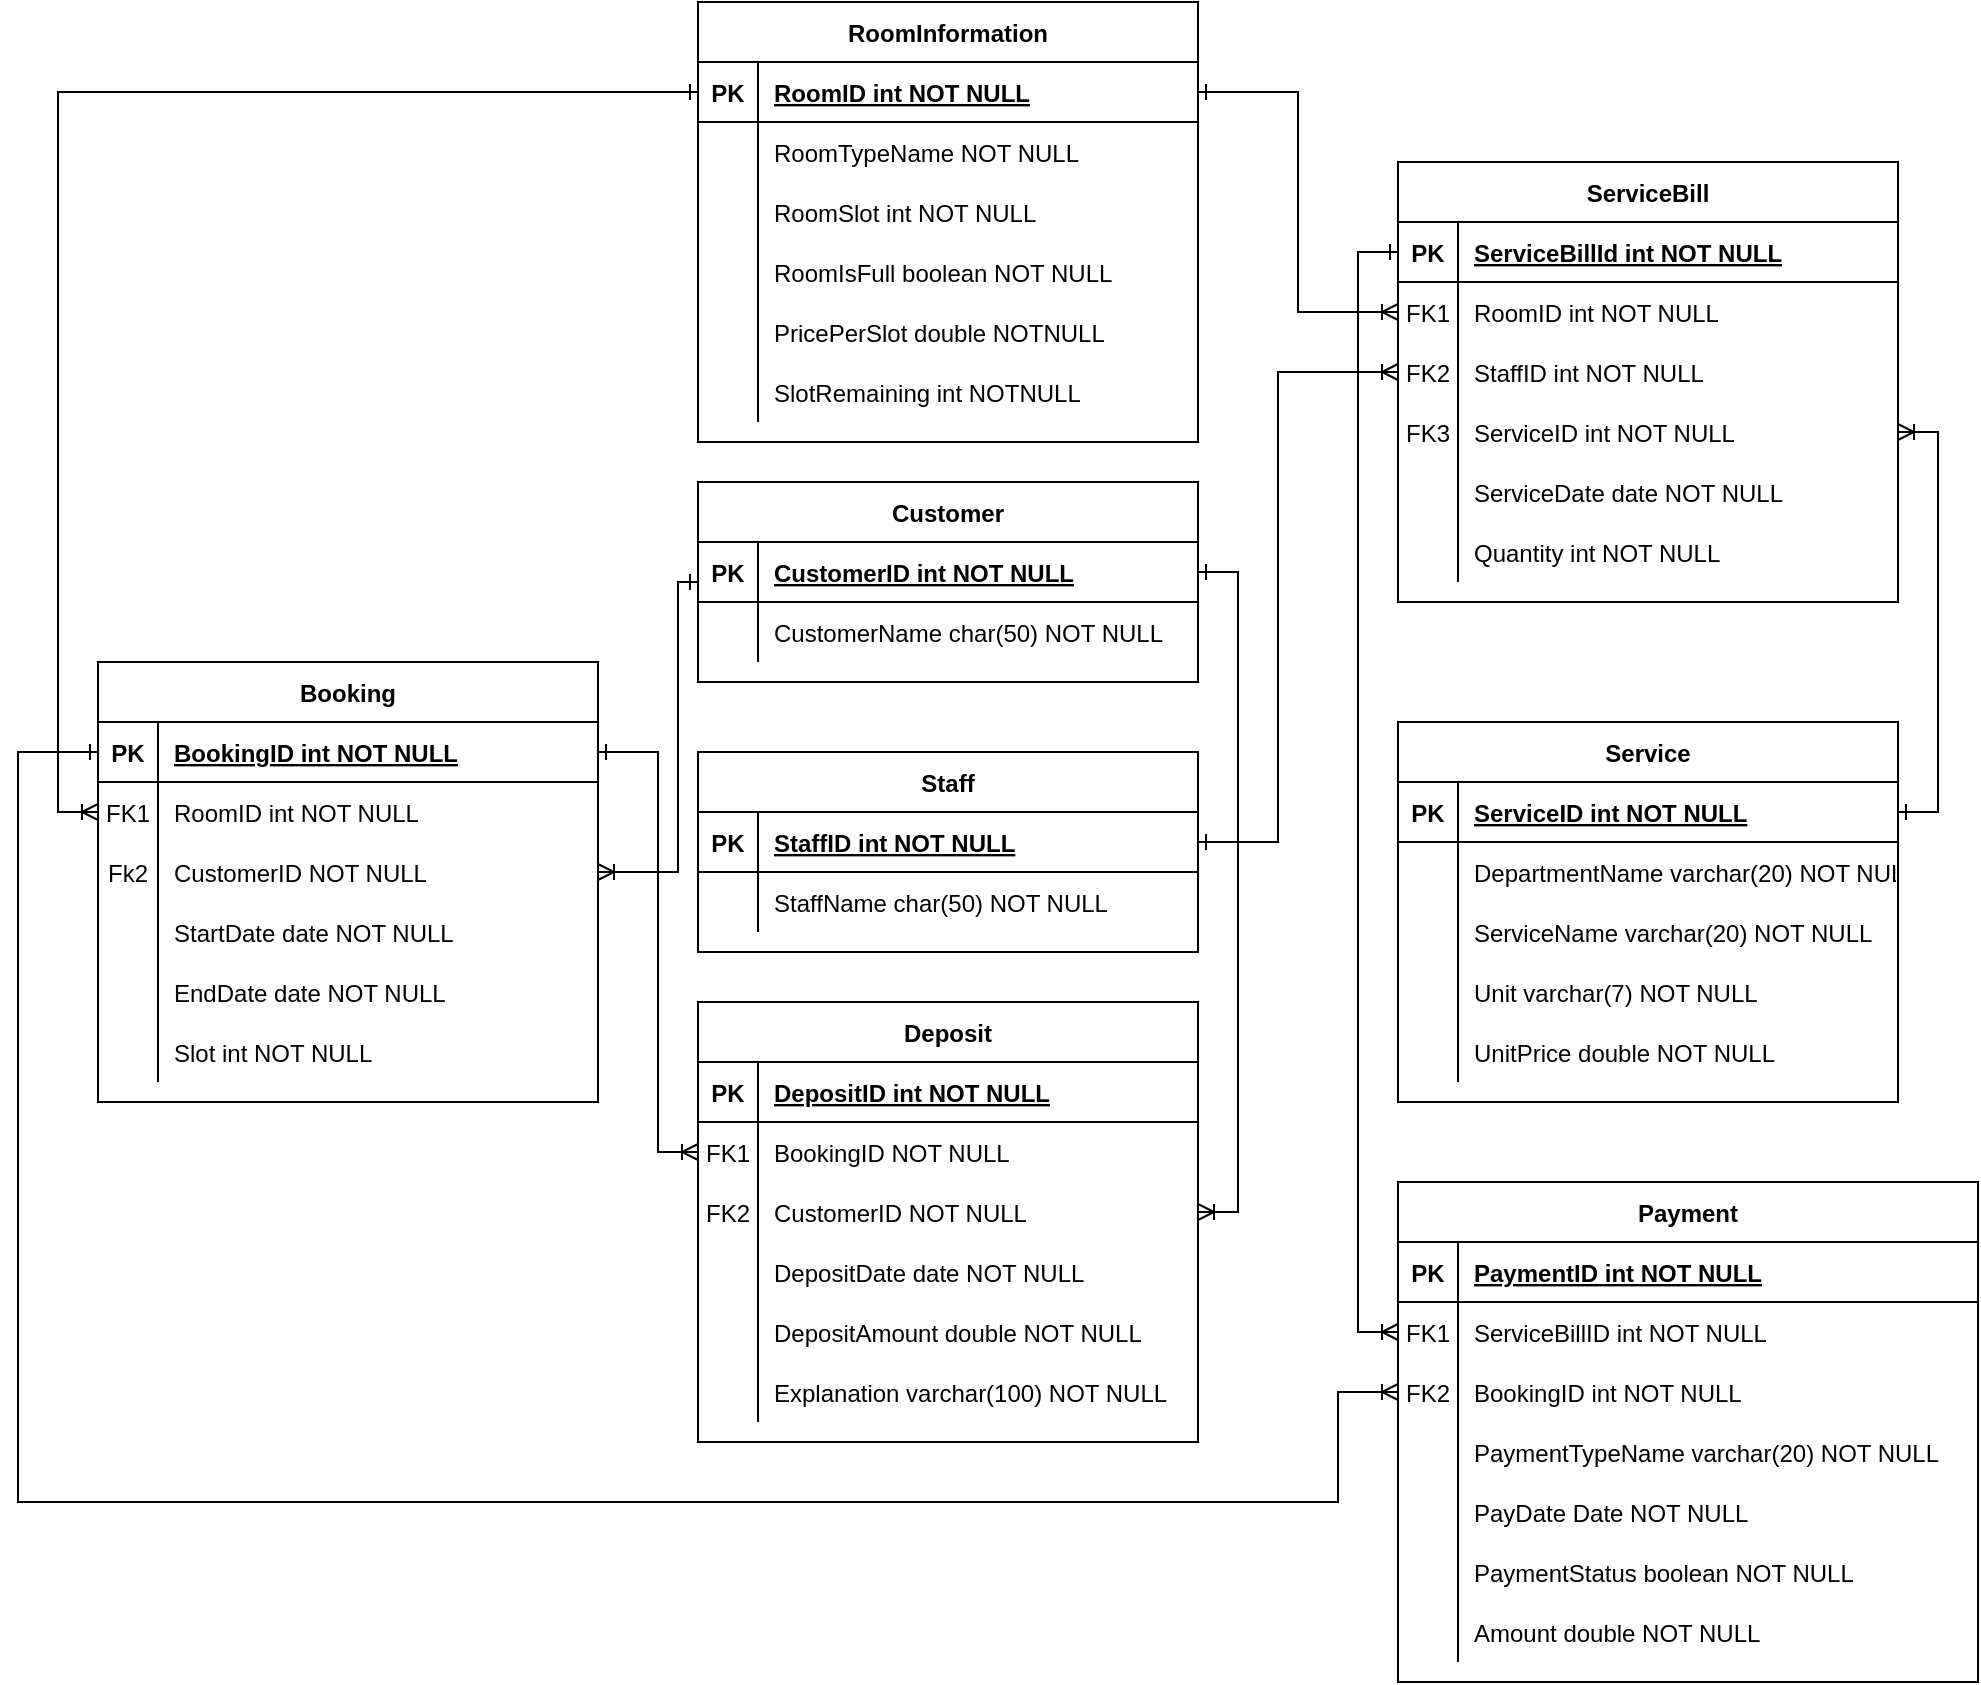 <mxfile version="14.8.1" type="github">
  <diagram id="R2lEEEUBdFMjLlhIrx00" name="Page-1">
    <mxGraphModel dx="1888" dy="547" grid="1" gridSize="10" guides="1" tooltips="1" connect="1" arrows="1" fold="1" page="1" pageScale="1" pageWidth="850" pageHeight="1100" math="0" shadow="0" extFonts="Permanent Marker^https://fonts.googleapis.com/css?family=Permanent+Marker">
      <root>
        <mxCell id="0" />
        <mxCell id="1" parent="0" />
        <mxCell id="C-vyLk0tnHw3VtMMgP7b-1" value="" style="endArrow=ERoneToMany;startArrow=ERone;endFill=0;startFill=0;edgeStyle=orthogonalEdgeStyle;rounded=0;exitX=1;exitY=0.5;exitDx=0;exitDy=0;" parent="1" source="fxvT222xAMGo9lwEEvbv-8" target="C-vyLk0tnHw3VtMMgP7b-6" edge="1">
          <mxGeometry width="100" height="100" relative="1" as="geometry">
            <mxPoint x="320" y="940" as="sourcePoint" />
            <mxPoint x="420" y="840" as="targetPoint" />
            <Array as="points">
              <mxPoint x="400" y="145" />
              <mxPoint x="400" y="255" />
            </Array>
          </mxGeometry>
        </mxCell>
        <mxCell id="C-vyLk0tnHw3VtMMgP7b-2" value="ServiceBill" style="shape=table;startSize=30;container=1;collapsible=1;childLayout=tableLayout;fixedRows=1;rowLines=0;fontStyle=1;align=center;resizeLast=1;" parent="1" vertex="1">
          <mxGeometry x="450" y="180" width="250" height="220" as="geometry" />
        </mxCell>
        <mxCell id="C-vyLk0tnHw3VtMMgP7b-3" value="" style="shape=partialRectangle;collapsible=0;dropTarget=0;pointerEvents=0;fillColor=none;points=[[0,0.5],[1,0.5]];portConstraint=eastwest;top=0;left=0;right=0;bottom=1;" parent="C-vyLk0tnHw3VtMMgP7b-2" vertex="1">
          <mxGeometry y="30" width="250" height="30" as="geometry" />
        </mxCell>
        <mxCell id="C-vyLk0tnHw3VtMMgP7b-4" value="PK" style="shape=partialRectangle;overflow=hidden;connectable=0;fillColor=none;top=0;left=0;bottom=0;right=0;fontStyle=1;" parent="C-vyLk0tnHw3VtMMgP7b-3" vertex="1">
          <mxGeometry width="30" height="30" as="geometry" />
        </mxCell>
        <mxCell id="C-vyLk0tnHw3VtMMgP7b-5" value="ServiceBillId int NOT NULL " style="shape=partialRectangle;overflow=hidden;connectable=0;fillColor=none;top=0;left=0;bottom=0;right=0;align=left;spacingLeft=6;fontStyle=5;" parent="C-vyLk0tnHw3VtMMgP7b-3" vertex="1">
          <mxGeometry x="30" width="220" height="30" as="geometry" />
        </mxCell>
        <mxCell id="C-vyLk0tnHw3VtMMgP7b-6" value="" style="shape=partialRectangle;collapsible=0;dropTarget=0;pointerEvents=0;fillColor=none;points=[[0,0.5],[1,0.5]];portConstraint=eastwest;top=0;left=0;right=0;bottom=0;" parent="C-vyLk0tnHw3VtMMgP7b-2" vertex="1">
          <mxGeometry y="60" width="250" height="30" as="geometry" />
        </mxCell>
        <mxCell id="C-vyLk0tnHw3VtMMgP7b-7" value="FK1" style="shape=partialRectangle;overflow=hidden;connectable=0;fillColor=none;top=0;left=0;bottom=0;right=0;" parent="C-vyLk0tnHw3VtMMgP7b-6" vertex="1">
          <mxGeometry width="30" height="30" as="geometry" />
        </mxCell>
        <mxCell id="C-vyLk0tnHw3VtMMgP7b-8" value="RoomID int NOT NULL" style="shape=partialRectangle;overflow=hidden;connectable=0;fillColor=none;top=0;left=0;bottom=0;right=0;align=left;spacingLeft=6;" parent="C-vyLk0tnHw3VtMMgP7b-6" vertex="1">
          <mxGeometry x="30" width="220" height="30" as="geometry" />
        </mxCell>
        <mxCell id="3VsKUPw2C42cCpVu3yYq-6" value="" style="shape=partialRectangle;collapsible=0;dropTarget=0;pointerEvents=0;fillColor=none;points=[[0,0.5],[1,0.5]];portConstraint=eastwest;top=0;left=0;right=0;bottom=0;" parent="C-vyLk0tnHw3VtMMgP7b-2" vertex="1">
          <mxGeometry y="90" width="250" height="30" as="geometry" />
        </mxCell>
        <mxCell id="3VsKUPw2C42cCpVu3yYq-7" value="FK2" style="shape=partialRectangle;overflow=hidden;connectable=0;fillColor=none;top=0;left=0;bottom=0;right=0;" parent="3VsKUPw2C42cCpVu3yYq-6" vertex="1">
          <mxGeometry width="30" height="30" as="geometry" />
        </mxCell>
        <mxCell id="3VsKUPw2C42cCpVu3yYq-8" value="StaffID int NOT NULL" style="shape=partialRectangle;overflow=hidden;connectable=0;fillColor=none;top=0;left=0;bottom=0;right=0;align=left;spacingLeft=6;" parent="3VsKUPw2C42cCpVu3yYq-6" vertex="1">
          <mxGeometry x="30" width="220" height="30" as="geometry" />
        </mxCell>
        <mxCell id="3VsKUPw2C42cCpVu3yYq-26" value="" style="shape=partialRectangle;collapsible=0;dropTarget=0;pointerEvents=0;fillColor=none;points=[[0,0.5],[1,0.5]];portConstraint=eastwest;top=0;left=0;right=0;bottom=0;" parent="C-vyLk0tnHw3VtMMgP7b-2" vertex="1">
          <mxGeometry y="120" width="250" height="30" as="geometry" />
        </mxCell>
        <mxCell id="3VsKUPw2C42cCpVu3yYq-27" value="FK3" style="shape=partialRectangle;overflow=hidden;connectable=0;fillColor=none;top=0;left=0;bottom=0;right=0;" parent="3VsKUPw2C42cCpVu3yYq-26" vertex="1">
          <mxGeometry width="30" height="30" as="geometry" />
        </mxCell>
        <mxCell id="3VsKUPw2C42cCpVu3yYq-28" value="ServiceID int NOT NULL" style="shape=partialRectangle;overflow=hidden;connectable=0;fillColor=none;top=0;left=0;bottom=0;right=0;align=left;spacingLeft=6;" parent="3VsKUPw2C42cCpVu3yYq-26" vertex="1">
          <mxGeometry x="30" width="220" height="30" as="geometry" />
        </mxCell>
        <mxCell id="C-vyLk0tnHw3VtMMgP7b-9" value="" style="shape=partialRectangle;collapsible=0;dropTarget=0;pointerEvents=0;fillColor=none;points=[[0,0.5],[1,0.5]];portConstraint=eastwest;top=0;left=0;right=0;bottom=0;" parent="C-vyLk0tnHw3VtMMgP7b-2" vertex="1">
          <mxGeometry y="150" width="250" height="30" as="geometry" />
        </mxCell>
        <mxCell id="C-vyLk0tnHw3VtMMgP7b-10" value="" style="shape=partialRectangle;overflow=hidden;connectable=0;fillColor=none;top=0;left=0;bottom=0;right=0;" parent="C-vyLk0tnHw3VtMMgP7b-9" vertex="1">
          <mxGeometry width="30" height="30" as="geometry" />
        </mxCell>
        <mxCell id="C-vyLk0tnHw3VtMMgP7b-11" value="ServiceDate date NOT NULL" style="shape=partialRectangle;overflow=hidden;connectable=0;fillColor=none;top=0;left=0;bottom=0;right=0;align=left;spacingLeft=6;" parent="C-vyLk0tnHw3VtMMgP7b-9" vertex="1">
          <mxGeometry x="30" width="220" height="30" as="geometry" />
        </mxCell>
        <mxCell id="fxvT222xAMGo9lwEEvbv-1" value="" style="shape=partialRectangle;collapsible=0;dropTarget=0;pointerEvents=0;fillColor=none;points=[[0,0.5],[1,0.5]];portConstraint=eastwest;top=0;left=0;right=0;bottom=0;" parent="C-vyLk0tnHw3VtMMgP7b-2" vertex="1">
          <mxGeometry y="180" width="250" height="30" as="geometry" />
        </mxCell>
        <mxCell id="fxvT222xAMGo9lwEEvbv-2" value="" style="shape=partialRectangle;overflow=hidden;connectable=0;fillColor=none;top=0;left=0;bottom=0;right=0;" parent="fxvT222xAMGo9lwEEvbv-1" vertex="1">
          <mxGeometry width="30" height="30" as="geometry" />
        </mxCell>
        <mxCell id="fxvT222xAMGo9lwEEvbv-3" value="Quantity int NOT NULL" style="shape=partialRectangle;overflow=hidden;connectable=0;fillColor=none;top=0;left=0;bottom=0;right=0;align=left;spacingLeft=6;" parent="fxvT222xAMGo9lwEEvbv-1" vertex="1">
          <mxGeometry x="30" width="220" height="30" as="geometry" />
        </mxCell>
        <mxCell id="C-vyLk0tnHw3VtMMgP7b-13" value="Service" style="shape=table;startSize=30;container=1;collapsible=1;childLayout=tableLayout;fixedRows=1;rowLines=0;fontStyle=1;align=center;resizeLast=1;" parent="1" vertex="1">
          <mxGeometry x="450" y="460" width="250" height="190" as="geometry" />
        </mxCell>
        <mxCell id="C-vyLk0tnHw3VtMMgP7b-14" value="" style="shape=partialRectangle;collapsible=0;dropTarget=0;pointerEvents=0;fillColor=none;points=[[0,0.5],[1,0.5]];portConstraint=eastwest;top=0;left=0;right=0;bottom=1;" parent="C-vyLk0tnHw3VtMMgP7b-13" vertex="1">
          <mxGeometry y="30" width="250" height="30" as="geometry" />
        </mxCell>
        <mxCell id="C-vyLk0tnHw3VtMMgP7b-15" value="PK" style="shape=partialRectangle;overflow=hidden;connectable=0;fillColor=none;top=0;left=0;bottom=0;right=0;fontStyle=1;" parent="C-vyLk0tnHw3VtMMgP7b-14" vertex="1">
          <mxGeometry width="30" height="30" as="geometry" />
        </mxCell>
        <mxCell id="C-vyLk0tnHw3VtMMgP7b-16" value="ServiceID int NOT NULL " style="shape=partialRectangle;overflow=hidden;connectable=0;fillColor=none;top=0;left=0;bottom=0;right=0;align=left;spacingLeft=6;fontStyle=5;" parent="C-vyLk0tnHw3VtMMgP7b-14" vertex="1">
          <mxGeometry x="30" width="220" height="30" as="geometry" />
        </mxCell>
        <mxCell id="3VsKUPw2C42cCpVu3yYq-75" value="" style="shape=partialRectangle;collapsible=0;dropTarget=0;pointerEvents=0;fillColor=none;points=[[0,0.5],[1,0.5]];portConstraint=eastwest;top=0;left=0;right=0;bottom=0;" parent="C-vyLk0tnHw3VtMMgP7b-13" vertex="1">
          <mxGeometry y="60" width="250" height="30" as="geometry" />
        </mxCell>
        <mxCell id="3VsKUPw2C42cCpVu3yYq-76" value="" style="shape=partialRectangle;overflow=hidden;connectable=0;fillColor=none;top=0;left=0;bottom=0;right=0;" parent="3VsKUPw2C42cCpVu3yYq-75" vertex="1">
          <mxGeometry width="30" height="30" as="geometry" />
        </mxCell>
        <mxCell id="3VsKUPw2C42cCpVu3yYq-77" value="DepartmentName varchar(20) NOT NULL" style="shape=partialRectangle;overflow=hidden;connectable=0;fillColor=none;top=0;left=0;bottom=0;right=0;align=left;spacingLeft=6;" parent="3VsKUPw2C42cCpVu3yYq-75" vertex="1">
          <mxGeometry x="30" width="220" height="30" as="geometry" />
        </mxCell>
        <mxCell id="pdozgxHdHOySigWVWjLX-59" value="" style="shape=partialRectangle;collapsible=0;dropTarget=0;pointerEvents=0;fillColor=none;points=[[0,0.5],[1,0.5]];portConstraint=eastwest;top=0;left=0;right=0;bottom=0;" parent="C-vyLk0tnHw3VtMMgP7b-13" vertex="1">
          <mxGeometry y="90" width="250" height="30" as="geometry" />
        </mxCell>
        <mxCell id="pdozgxHdHOySigWVWjLX-60" value="" style="shape=partialRectangle;overflow=hidden;connectable=0;fillColor=none;top=0;left=0;bottom=0;right=0;" parent="pdozgxHdHOySigWVWjLX-59" vertex="1">
          <mxGeometry width="30" height="30" as="geometry" />
        </mxCell>
        <mxCell id="pdozgxHdHOySigWVWjLX-61" value="ServiceName varchar(20) NOT NULL" style="shape=partialRectangle;overflow=hidden;connectable=0;fillColor=none;top=0;left=0;bottom=0;right=0;align=left;spacingLeft=6;" parent="pdozgxHdHOySigWVWjLX-59" vertex="1">
          <mxGeometry x="30" width="220" height="30" as="geometry" />
        </mxCell>
        <mxCell id="3VsKUPw2C42cCpVu3yYq-29" value="" style="shape=partialRectangle;collapsible=0;dropTarget=0;pointerEvents=0;fillColor=none;points=[[0,0.5],[1,0.5]];portConstraint=eastwest;top=0;left=0;right=0;bottom=0;" parent="C-vyLk0tnHw3VtMMgP7b-13" vertex="1">
          <mxGeometry y="120" width="250" height="30" as="geometry" />
        </mxCell>
        <mxCell id="3VsKUPw2C42cCpVu3yYq-30" value="" style="shape=partialRectangle;overflow=hidden;connectable=0;fillColor=none;top=0;left=0;bottom=0;right=0;" parent="3VsKUPw2C42cCpVu3yYq-29" vertex="1">
          <mxGeometry width="30" height="30" as="geometry" />
        </mxCell>
        <mxCell id="3VsKUPw2C42cCpVu3yYq-31" value="Unit varchar(7) NOT NULL" style="shape=partialRectangle;overflow=hidden;connectable=0;fillColor=none;top=0;left=0;bottom=0;right=0;align=left;spacingLeft=6;" parent="3VsKUPw2C42cCpVu3yYq-29" vertex="1">
          <mxGeometry x="30" width="220" height="30" as="geometry" />
        </mxCell>
        <mxCell id="3VsKUPw2C42cCpVu3yYq-32" value="" style="shape=partialRectangle;collapsible=0;dropTarget=0;pointerEvents=0;fillColor=none;points=[[0,0.5],[1,0.5]];portConstraint=eastwest;top=0;left=0;right=0;bottom=0;" parent="C-vyLk0tnHw3VtMMgP7b-13" vertex="1">
          <mxGeometry y="150" width="250" height="30" as="geometry" />
        </mxCell>
        <mxCell id="3VsKUPw2C42cCpVu3yYq-33" value="" style="shape=partialRectangle;overflow=hidden;connectable=0;fillColor=none;top=0;left=0;bottom=0;right=0;" parent="3VsKUPw2C42cCpVu3yYq-32" vertex="1">
          <mxGeometry width="30" height="30" as="geometry" />
        </mxCell>
        <mxCell id="3VsKUPw2C42cCpVu3yYq-34" value="UnitPrice double NOT NULL" style="shape=partialRectangle;overflow=hidden;connectable=0;fillColor=none;top=0;left=0;bottom=0;right=0;align=left;spacingLeft=6;" parent="3VsKUPw2C42cCpVu3yYq-32" vertex="1">
          <mxGeometry x="30" width="220" height="30" as="geometry" />
        </mxCell>
        <mxCell id="C-vyLk0tnHw3VtMMgP7b-23" value="Customer" style="shape=table;startSize=30;container=1;collapsible=1;childLayout=tableLayout;fixedRows=1;rowLines=0;fontStyle=1;align=center;resizeLast=1;" parent="1" vertex="1">
          <mxGeometry x="100" y="340" width="250" height="100" as="geometry" />
        </mxCell>
        <mxCell id="C-vyLk0tnHw3VtMMgP7b-24" value="" style="shape=partialRectangle;collapsible=0;dropTarget=0;pointerEvents=0;fillColor=none;points=[[0,0.5],[1,0.5]];portConstraint=eastwest;top=0;left=0;right=0;bottom=1;" parent="C-vyLk0tnHw3VtMMgP7b-23" vertex="1">
          <mxGeometry y="30" width="250" height="30" as="geometry" />
        </mxCell>
        <mxCell id="C-vyLk0tnHw3VtMMgP7b-25" value="PK" style="shape=partialRectangle;overflow=hidden;connectable=0;fillColor=none;top=0;left=0;bottom=0;right=0;fontStyle=1;" parent="C-vyLk0tnHw3VtMMgP7b-24" vertex="1">
          <mxGeometry width="30" height="30" as="geometry" />
        </mxCell>
        <mxCell id="C-vyLk0tnHw3VtMMgP7b-26" value="CustomerID int NOT NULL " style="shape=partialRectangle;overflow=hidden;connectable=0;fillColor=none;top=0;left=0;bottom=0;right=0;align=left;spacingLeft=6;fontStyle=5;" parent="C-vyLk0tnHw3VtMMgP7b-24" vertex="1">
          <mxGeometry x="30" width="220" height="30" as="geometry" />
        </mxCell>
        <mxCell id="C-vyLk0tnHw3VtMMgP7b-27" value="" style="shape=partialRectangle;collapsible=0;dropTarget=0;pointerEvents=0;fillColor=none;points=[[0,0.5],[1,0.5]];portConstraint=eastwest;top=0;left=0;right=0;bottom=0;" parent="C-vyLk0tnHw3VtMMgP7b-23" vertex="1">
          <mxGeometry y="60" width="250" height="30" as="geometry" />
        </mxCell>
        <mxCell id="C-vyLk0tnHw3VtMMgP7b-28" value="" style="shape=partialRectangle;overflow=hidden;connectable=0;fillColor=none;top=0;left=0;bottom=0;right=0;" parent="C-vyLk0tnHw3VtMMgP7b-27" vertex="1">
          <mxGeometry width="30" height="30" as="geometry" />
        </mxCell>
        <mxCell id="C-vyLk0tnHw3VtMMgP7b-29" value="CustomerName char(50) NOT NULL" style="shape=partialRectangle;overflow=hidden;connectable=0;fillColor=none;top=0;left=0;bottom=0;right=0;align=left;spacingLeft=6;" parent="C-vyLk0tnHw3VtMMgP7b-27" vertex="1">
          <mxGeometry x="30" width="220" height="30" as="geometry" />
        </mxCell>
        <mxCell id="3VsKUPw2C42cCpVu3yYq-9" value="Staff" style="shape=table;startSize=30;container=1;collapsible=1;childLayout=tableLayout;fixedRows=1;rowLines=0;fontStyle=1;align=center;resizeLast=1;" parent="1" vertex="1">
          <mxGeometry x="100" y="475" width="250" height="100" as="geometry" />
        </mxCell>
        <mxCell id="3VsKUPw2C42cCpVu3yYq-10" value="" style="shape=partialRectangle;collapsible=0;dropTarget=0;pointerEvents=0;fillColor=none;points=[[0,0.5],[1,0.5]];portConstraint=eastwest;top=0;left=0;right=0;bottom=1;" parent="3VsKUPw2C42cCpVu3yYq-9" vertex="1">
          <mxGeometry y="30" width="250" height="30" as="geometry" />
        </mxCell>
        <mxCell id="3VsKUPw2C42cCpVu3yYq-11" value="PK" style="shape=partialRectangle;overflow=hidden;connectable=0;fillColor=none;top=0;left=0;bottom=0;right=0;fontStyle=1;" parent="3VsKUPw2C42cCpVu3yYq-10" vertex="1">
          <mxGeometry width="30" height="30" as="geometry" />
        </mxCell>
        <mxCell id="3VsKUPw2C42cCpVu3yYq-12" value="StaffID int NOT NULL " style="shape=partialRectangle;overflow=hidden;connectable=0;fillColor=none;top=0;left=0;bottom=0;right=0;align=left;spacingLeft=6;fontStyle=5;" parent="3VsKUPw2C42cCpVu3yYq-10" vertex="1">
          <mxGeometry x="30" width="220" height="30" as="geometry" />
        </mxCell>
        <mxCell id="3VsKUPw2C42cCpVu3yYq-13" value="" style="shape=partialRectangle;collapsible=0;dropTarget=0;pointerEvents=0;fillColor=none;points=[[0,0.5],[1,0.5]];portConstraint=eastwest;top=0;left=0;right=0;bottom=0;" parent="3VsKUPw2C42cCpVu3yYq-9" vertex="1">
          <mxGeometry y="60" width="250" height="30" as="geometry" />
        </mxCell>
        <mxCell id="3VsKUPw2C42cCpVu3yYq-14" value="" style="shape=partialRectangle;overflow=hidden;connectable=0;fillColor=none;top=0;left=0;bottom=0;right=0;" parent="3VsKUPw2C42cCpVu3yYq-13" vertex="1">
          <mxGeometry width="30" height="30" as="geometry" />
        </mxCell>
        <mxCell id="3VsKUPw2C42cCpVu3yYq-15" value="StaffName char(50) NOT NULL" style="shape=partialRectangle;overflow=hidden;connectable=0;fillColor=none;top=0;left=0;bottom=0;right=0;align=left;spacingLeft=6;" parent="3VsKUPw2C42cCpVu3yYq-13" vertex="1">
          <mxGeometry x="30" width="220" height="30" as="geometry" />
        </mxCell>
        <mxCell id="3VsKUPw2C42cCpVu3yYq-38" value="Deposit" style="shape=table;startSize=30;container=1;collapsible=1;childLayout=tableLayout;fixedRows=1;rowLines=0;fontStyle=1;align=center;resizeLast=1;" parent="1" vertex="1">
          <mxGeometry x="100" y="600" width="250" height="220" as="geometry" />
        </mxCell>
        <mxCell id="3VsKUPw2C42cCpVu3yYq-39" value="" style="shape=partialRectangle;collapsible=0;dropTarget=0;pointerEvents=0;fillColor=none;points=[[0,0.5],[1,0.5]];portConstraint=eastwest;top=0;left=0;right=0;bottom=1;" parent="3VsKUPw2C42cCpVu3yYq-38" vertex="1">
          <mxGeometry y="30" width="250" height="30" as="geometry" />
        </mxCell>
        <mxCell id="3VsKUPw2C42cCpVu3yYq-40" value="PK" style="shape=partialRectangle;overflow=hidden;connectable=0;fillColor=none;top=0;left=0;bottom=0;right=0;fontStyle=1;" parent="3VsKUPw2C42cCpVu3yYq-39" vertex="1">
          <mxGeometry width="30" height="30" as="geometry" />
        </mxCell>
        <mxCell id="3VsKUPw2C42cCpVu3yYq-41" value="DepositID int NOT NULL " style="shape=partialRectangle;overflow=hidden;connectable=0;fillColor=none;top=0;left=0;bottom=0;right=0;align=left;spacingLeft=6;fontStyle=5;" parent="3VsKUPw2C42cCpVu3yYq-39" vertex="1">
          <mxGeometry x="30" width="220" height="30" as="geometry" />
        </mxCell>
        <mxCell id="3VsKUPw2C42cCpVu3yYq-48" value="" style="shape=partialRectangle;collapsible=0;dropTarget=0;pointerEvents=0;fillColor=none;points=[[0,0.5],[1,0.5]];portConstraint=eastwest;top=0;left=0;right=0;bottom=0;" parent="3VsKUPw2C42cCpVu3yYq-38" vertex="1">
          <mxGeometry y="60" width="250" height="30" as="geometry" />
        </mxCell>
        <mxCell id="3VsKUPw2C42cCpVu3yYq-49" value="FK1" style="shape=partialRectangle;overflow=hidden;connectable=0;fillColor=none;top=0;left=0;bottom=0;right=0;" parent="3VsKUPw2C42cCpVu3yYq-48" vertex="1">
          <mxGeometry width="30" height="30" as="geometry" />
        </mxCell>
        <mxCell id="3VsKUPw2C42cCpVu3yYq-50" value="BookingID NOT NULL" style="shape=partialRectangle;overflow=hidden;connectable=0;fillColor=none;top=0;left=0;bottom=0;right=0;align=left;spacingLeft=6;" parent="3VsKUPw2C42cCpVu3yYq-48" vertex="1">
          <mxGeometry x="30" width="220" height="30" as="geometry" />
        </mxCell>
        <mxCell id="02pUx_h28aILRqXFC5u3-17" value="" style="shape=partialRectangle;collapsible=0;dropTarget=0;pointerEvents=0;fillColor=none;points=[[0,0.5],[1,0.5]];portConstraint=eastwest;top=0;left=0;right=0;bottom=0;" parent="3VsKUPw2C42cCpVu3yYq-38" vertex="1">
          <mxGeometry y="90" width="250" height="30" as="geometry" />
        </mxCell>
        <mxCell id="02pUx_h28aILRqXFC5u3-18" value="FK2" style="shape=partialRectangle;overflow=hidden;connectable=0;fillColor=none;top=0;left=0;bottom=0;right=0;" parent="02pUx_h28aILRqXFC5u3-17" vertex="1">
          <mxGeometry width="30" height="30" as="geometry" />
        </mxCell>
        <mxCell id="02pUx_h28aILRqXFC5u3-19" value="CustomerID NOT NULL" style="shape=partialRectangle;overflow=hidden;connectable=0;fillColor=none;top=0;left=0;bottom=0;right=0;align=left;spacingLeft=6;" parent="02pUx_h28aILRqXFC5u3-17" vertex="1">
          <mxGeometry x="30" width="220" height="30" as="geometry" />
        </mxCell>
        <mxCell id="3VsKUPw2C42cCpVu3yYq-42" value="" style="shape=partialRectangle;collapsible=0;dropTarget=0;pointerEvents=0;fillColor=none;points=[[0,0.5],[1,0.5]];portConstraint=eastwest;top=0;left=0;right=0;bottom=0;" parent="3VsKUPw2C42cCpVu3yYq-38" vertex="1">
          <mxGeometry y="120" width="250" height="30" as="geometry" />
        </mxCell>
        <mxCell id="3VsKUPw2C42cCpVu3yYq-43" value="" style="shape=partialRectangle;overflow=hidden;connectable=0;fillColor=none;top=0;left=0;bottom=0;right=0;" parent="3VsKUPw2C42cCpVu3yYq-42" vertex="1">
          <mxGeometry width="30" height="30" as="geometry" />
        </mxCell>
        <mxCell id="3VsKUPw2C42cCpVu3yYq-44" value="DepositDate date NOT NULL" style="shape=partialRectangle;overflow=hidden;connectable=0;fillColor=none;top=0;left=0;bottom=0;right=0;align=left;spacingLeft=6;" parent="3VsKUPw2C42cCpVu3yYq-42" vertex="1">
          <mxGeometry x="30" width="220" height="30" as="geometry" />
        </mxCell>
        <mxCell id="3VsKUPw2C42cCpVu3yYq-45" value="" style="shape=partialRectangle;collapsible=0;dropTarget=0;pointerEvents=0;fillColor=none;points=[[0,0.5],[1,0.5]];portConstraint=eastwest;top=0;left=0;right=0;bottom=0;" parent="3VsKUPw2C42cCpVu3yYq-38" vertex="1">
          <mxGeometry y="150" width="250" height="30" as="geometry" />
        </mxCell>
        <mxCell id="3VsKUPw2C42cCpVu3yYq-46" value="" style="shape=partialRectangle;overflow=hidden;connectable=0;fillColor=none;top=0;left=0;bottom=0;right=0;" parent="3VsKUPw2C42cCpVu3yYq-45" vertex="1">
          <mxGeometry width="30" height="30" as="geometry" />
        </mxCell>
        <mxCell id="3VsKUPw2C42cCpVu3yYq-47" value="DepositAmount double NOT NULL" style="shape=partialRectangle;overflow=hidden;connectable=0;fillColor=none;top=0;left=0;bottom=0;right=0;align=left;spacingLeft=6;" parent="3VsKUPw2C42cCpVu3yYq-45" vertex="1">
          <mxGeometry x="30" width="220" height="30" as="geometry" />
        </mxCell>
        <mxCell id="3VsKUPw2C42cCpVu3yYq-54" value="" style="shape=partialRectangle;collapsible=0;dropTarget=0;pointerEvents=0;fillColor=none;points=[[0,0.5],[1,0.5]];portConstraint=eastwest;top=0;left=0;right=0;bottom=0;" parent="3VsKUPw2C42cCpVu3yYq-38" vertex="1">
          <mxGeometry y="180" width="250" height="30" as="geometry" />
        </mxCell>
        <mxCell id="3VsKUPw2C42cCpVu3yYq-55" value="" style="shape=partialRectangle;overflow=hidden;connectable=0;fillColor=none;top=0;left=0;bottom=0;right=0;" parent="3VsKUPw2C42cCpVu3yYq-54" vertex="1">
          <mxGeometry width="30" height="30" as="geometry" />
        </mxCell>
        <mxCell id="3VsKUPw2C42cCpVu3yYq-56" value="Explanation varchar(100) NOT NULL" style="shape=partialRectangle;overflow=hidden;connectable=0;fillColor=none;top=0;left=0;bottom=0;right=0;align=left;spacingLeft=6;" parent="3VsKUPw2C42cCpVu3yYq-54" vertex="1">
          <mxGeometry x="30" width="220" height="30" as="geometry" />
        </mxCell>
        <mxCell id="3VsKUPw2C42cCpVu3yYq-78" style="edgeStyle=orthogonalEdgeStyle;rounded=0;orthogonalLoop=1;jettySize=auto;html=1;startArrow=ERoneToMany;startFill=0;endArrow=ERone;endFill=0;exitX=1;exitY=0.5;exitDx=0;exitDy=0;" parent="1" source="3VsKUPw2C42cCpVu3yYq-26" target="C-vyLk0tnHw3VtMMgP7b-14" edge="1">
          <mxGeometry relative="1" as="geometry">
            <Array as="points">
              <mxPoint x="720" y="315" />
              <mxPoint x="720" y="505" />
            </Array>
          </mxGeometry>
        </mxCell>
        <mxCell id="fxvT222xAMGo9lwEEvbv-7" value="RoomInformation" style="shape=table;startSize=30;container=1;collapsible=1;childLayout=tableLayout;fixedRows=1;rowLines=0;fontStyle=1;align=center;resizeLast=1;" parent="1" vertex="1">
          <mxGeometry x="100" y="100" width="250" height="220" as="geometry" />
        </mxCell>
        <mxCell id="fxvT222xAMGo9lwEEvbv-8" value="" style="shape=partialRectangle;collapsible=0;dropTarget=0;pointerEvents=0;fillColor=none;points=[[0,0.5],[1,0.5]];portConstraint=eastwest;top=0;left=0;right=0;bottom=1;" parent="fxvT222xAMGo9lwEEvbv-7" vertex="1">
          <mxGeometry y="30" width="250" height="30" as="geometry" />
        </mxCell>
        <mxCell id="fxvT222xAMGo9lwEEvbv-9" value="PK" style="shape=partialRectangle;overflow=hidden;connectable=0;fillColor=none;top=0;left=0;bottom=0;right=0;fontStyle=1;" parent="fxvT222xAMGo9lwEEvbv-8" vertex="1">
          <mxGeometry width="30" height="30" as="geometry" />
        </mxCell>
        <mxCell id="fxvT222xAMGo9lwEEvbv-10" value="RoomID int NOT NULL " style="shape=partialRectangle;overflow=hidden;connectable=0;fillColor=none;top=0;left=0;bottom=0;right=0;align=left;spacingLeft=6;fontStyle=5;" parent="fxvT222xAMGo9lwEEvbv-8" vertex="1">
          <mxGeometry x="30" width="220" height="30" as="geometry" />
        </mxCell>
        <mxCell id="fxvT222xAMGo9lwEEvbv-14" value="" style="shape=partialRectangle;collapsible=0;dropTarget=0;pointerEvents=0;fillColor=none;points=[[0,0.5],[1,0.5]];portConstraint=eastwest;top=0;left=0;right=0;bottom=0;" parent="fxvT222xAMGo9lwEEvbv-7" vertex="1">
          <mxGeometry y="60" width="250" height="30" as="geometry" />
        </mxCell>
        <mxCell id="fxvT222xAMGo9lwEEvbv-15" value="" style="shape=partialRectangle;overflow=hidden;connectable=0;fillColor=none;top=0;left=0;bottom=0;right=0;" parent="fxvT222xAMGo9lwEEvbv-14" vertex="1">
          <mxGeometry width="30" height="30" as="geometry" />
        </mxCell>
        <mxCell id="fxvT222xAMGo9lwEEvbv-16" value="RoomTypeName NOT NULL" style="shape=partialRectangle;overflow=hidden;connectable=0;fillColor=none;top=0;left=0;bottom=0;right=0;align=left;spacingLeft=6;" parent="fxvT222xAMGo9lwEEvbv-14" vertex="1">
          <mxGeometry x="30" width="220" height="30" as="geometry" />
        </mxCell>
        <mxCell id="fxvT222xAMGo9lwEEvbv-11" value="" style="shape=partialRectangle;collapsible=0;dropTarget=0;pointerEvents=0;fillColor=none;points=[[0,0.5],[1,0.5]];portConstraint=eastwest;top=0;left=0;right=0;bottom=0;" parent="fxvT222xAMGo9lwEEvbv-7" vertex="1">
          <mxGeometry y="90" width="250" height="30" as="geometry" />
        </mxCell>
        <mxCell id="fxvT222xAMGo9lwEEvbv-12" value="" style="shape=partialRectangle;overflow=hidden;connectable=0;fillColor=none;top=0;left=0;bottom=0;right=0;" parent="fxvT222xAMGo9lwEEvbv-11" vertex="1">
          <mxGeometry width="30" height="30" as="geometry" />
        </mxCell>
        <mxCell id="fxvT222xAMGo9lwEEvbv-13" value="RoomSlot int NOT NULL" style="shape=partialRectangle;overflow=hidden;connectable=0;fillColor=none;top=0;left=0;bottom=0;right=0;align=left;spacingLeft=6;" parent="fxvT222xAMGo9lwEEvbv-11" vertex="1">
          <mxGeometry x="30" width="220" height="30" as="geometry" />
        </mxCell>
        <mxCell id="pdozgxHdHOySigWVWjLX-66" value="" style="shape=partialRectangle;collapsible=0;dropTarget=0;pointerEvents=0;fillColor=none;points=[[0,0.5],[1,0.5]];portConstraint=eastwest;top=0;left=0;right=0;bottom=0;" parent="fxvT222xAMGo9lwEEvbv-7" vertex="1">
          <mxGeometry y="120" width="250" height="30" as="geometry" />
        </mxCell>
        <mxCell id="pdozgxHdHOySigWVWjLX-67" value="" style="shape=partialRectangle;overflow=hidden;connectable=0;fillColor=none;top=0;left=0;bottom=0;right=0;" parent="pdozgxHdHOySigWVWjLX-66" vertex="1">
          <mxGeometry width="30" height="30" as="geometry" />
        </mxCell>
        <mxCell id="pdozgxHdHOySigWVWjLX-68" value="RoomIsFull boolean NOT NULL" style="shape=partialRectangle;overflow=hidden;connectable=0;fillColor=none;top=0;left=0;bottom=0;right=0;align=left;spacingLeft=6;" parent="pdozgxHdHOySigWVWjLX-66" vertex="1">
          <mxGeometry x="30" width="220" height="30" as="geometry" />
        </mxCell>
        <mxCell id="HbxHDLby89VFZmrjhhXP-1" value="" style="shape=partialRectangle;collapsible=0;dropTarget=0;pointerEvents=0;fillColor=none;points=[[0,0.5],[1,0.5]];portConstraint=eastwest;top=0;left=0;right=0;bottom=0;" parent="fxvT222xAMGo9lwEEvbv-7" vertex="1">
          <mxGeometry y="150" width="250" height="30" as="geometry" />
        </mxCell>
        <mxCell id="HbxHDLby89VFZmrjhhXP-2" value="" style="shape=partialRectangle;overflow=hidden;connectable=0;fillColor=none;top=0;left=0;bottom=0;right=0;" parent="HbxHDLby89VFZmrjhhXP-1" vertex="1">
          <mxGeometry width="30" height="30" as="geometry" />
        </mxCell>
        <mxCell id="HbxHDLby89VFZmrjhhXP-3" value="PricePerSlot double NOTNULL" style="shape=partialRectangle;overflow=hidden;connectable=0;fillColor=none;top=0;left=0;bottom=0;right=0;align=left;spacingLeft=6;" parent="HbxHDLby89VFZmrjhhXP-1" vertex="1">
          <mxGeometry x="30" width="220" height="30" as="geometry" />
        </mxCell>
        <mxCell id="wOLeHI8I6R5ffgm3LTqi-4" value="" style="shape=partialRectangle;collapsible=0;dropTarget=0;pointerEvents=0;fillColor=none;points=[[0,0.5],[1,0.5]];portConstraint=eastwest;top=0;left=0;right=0;bottom=0;" parent="fxvT222xAMGo9lwEEvbv-7" vertex="1">
          <mxGeometry y="180" width="250" height="30" as="geometry" />
        </mxCell>
        <mxCell id="wOLeHI8I6R5ffgm3LTqi-5" value="" style="shape=partialRectangle;overflow=hidden;connectable=0;fillColor=none;top=0;left=0;bottom=0;right=0;" parent="wOLeHI8I6R5ffgm3LTqi-4" vertex="1">
          <mxGeometry width="30" height="30" as="geometry" />
        </mxCell>
        <mxCell id="wOLeHI8I6R5ffgm3LTqi-6" value="SlotRemaining int NOTNULL" style="shape=partialRectangle;overflow=hidden;connectable=0;fillColor=none;top=0;left=0;bottom=0;right=0;align=left;spacingLeft=6;" parent="wOLeHI8I6R5ffgm3LTqi-4" vertex="1">
          <mxGeometry x="30" width="220" height="30" as="geometry" />
        </mxCell>
        <mxCell id="pdozgxHdHOySigWVWjLX-17" value="Payment" style="shape=table;startSize=30;container=1;collapsible=1;childLayout=tableLayout;fixedRows=1;rowLines=0;fontStyle=1;align=center;resizeLast=1;" parent="1" vertex="1">
          <mxGeometry x="450" y="690" width="290" height="250" as="geometry" />
        </mxCell>
        <mxCell id="pdozgxHdHOySigWVWjLX-18" value="" style="shape=partialRectangle;collapsible=0;dropTarget=0;pointerEvents=0;fillColor=none;points=[[0,0.5],[1,0.5]];portConstraint=eastwest;top=0;left=0;right=0;bottom=1;" parent="pdozgxHdHOySigWVWjLX-17" vertex="1">
          <mxGeometry y="30" width="290" height="30" as="geometry" />
        </mxCell>
        <mxCell id="pdozgxHdHOySigWVWjLX-19" value="PK" style="shape=partialRectangle;overflow=hidden;connectable=0;fillColor=none;top=0;left=0;bottom=0;right=0;fontStyle=1;" parent="pdozgxHdHOySigWVWjLX-18" vertex="1">
          <mxGeometry width="30" height="30" as="geometry" />
        </mxCell>
        <mxCell id="pdozgxHdHOySigWVWjLX-20" value="PaymentID int NOT NULL " style="shape=partialRectangle;overflow=hidden;connectable=0;fillColor=none;top=0;left=0;bottom=0;right=0;align=left;spacingLeft=6;fontStyle=5;" parent="pdozgxHdHOySigWVWjLX-18" vertex="1">
          <mxGeometry x="30" width="260" height="30" as="geometry" />
        </mxCell>
        <mxCell id="pdozgxHdHOySigWVWjLX-21" value="" style="shape=partialRectangle;collapsible=0;dropTarget=0;pointerEvents=0;fillColor=none;points=[[0,0.5],[1,0.5]];portConstraint=eastwest;top=0;left=0;right=0;bottom=0;" parent="pdozgxHdHOySigWVWjLX-17" vertex="1">
          <mxGeometry y="60" width="290" height="30" as="geometry" />
        </mxCell>
        <mxCell id="pdozgxHdHOySigWVWjLX-22" value="FK1" style="shape=partialRectangle;overflow=hidden;connectable=0;fillColor=none;top=0;left=0;bottom=0;right=0;" parent="pdozgxHdHOySigWVWjLX-21" vertex="1">
          <mxGeometry width="30" height="30" as="geometry" />
        </mxCell>
        <mxCell id="pdozgxHdHOySigWVWjLX-23" value="ServiceBillID int NOT NULL" style="shape=partialRectangle;overflow=hidden;connectable=0;fillColor=none;top=0;left=0;bottom=0;right=0;align=left;spacingLeft=6;" parent="pdozgxHdHOySigWVWjLX-21" vertex="1">
          <mxGeometry x="30" width="260" height="30" as="geometry" />
        </mxCell>
        <mxCell id="rnZHDQ94d9MbGasuKMDL-1" value="" style="shape=partialRectangle;collapsible=0;dropTarget=0;pointerEvents=0;fillColor=none;points=[[0,0.5],[1,0.5]];portConstraint=eastwest;top=0;left=0;right=0;bottom=0;" parent="pdozgxHdHOySigWVWjLX-17" vertex="1">
          <mxGeometry y="90" width="290" height="30" as="geometry" />
        </mxCell>
        <mxCell id="rnZHDQ94d9MbGasuKMDL-2" value="FK2" style="shape=partialRectangle;overflow=hidden;connectable=0;fillColor=none;top=0;left=0;bottom=0;right=0;" parent="rnZHDQ94d9MbGasuKMDL-1" vertex="1">
          <mxGeometry width="30" height="30" as="geometry" />
        </mxCell>
        <mxCell id="rnZHDQ94d9MbGasuKMDL-3" value="BookingID int NOT NULL" style="shape=partialRectangle;overflow=hidden;connectable=0;fillColor=none;top=0;left=0;bottom=0;right=0;align=left;spacingLeft=6;" parent="rnZHDQ94d9MbGasuKMDL-1" vertex="1">
          <mxGeometry x="30" width="260" height="30" as="geometry" />
        </mxCell>
        <mxCell id="pdozgxHdHOySigWVWjLX-24" value="" style="shape=partialRectangle;collapsible=0;dropTarget=0;pointerEvents=0;fillColor=none;points=[[0,0.5],[1,0.5]];portConstraint=eastwest;top=0;left=0;right=0;bottom=0;" parent="pdozgxHdHOySigWVWjLX-17" vertex="1">
          <mxGeometry y="120" width="290" height="30" as="geometry" />
        </mxCell>
        <mxCell id="pdozgxHdHOySigWVWjLX-25" value="" style="shape=partialRectangle;overflow=hidden;connectable=0;fillColor=none;top=0;left=0;bottom=0;right=0;" parent="pdozgxHdHOySigWVWjLX-24" vertex="1">
          <mxGeometry width="30" height="30" as="geometry" />
        </mxCell>
        <mxCell id="pdozgxHdHOySigWVWjLX-26" value="PaymentTypeName varchar(20) NOT NULL" style="shape=partialRectangle;overflow=hidden;connectable=0;fillColor=none;top=0;left=0;bottom=0;right=0;align=left;spacingLeft=6;" parent="pdozgxHdHOySigWVWjLX-24" vertex="1">
          <mxGeometry x="30" width="260" height="30" as="geometry" />
        </mxCell>
        <mxCell id="pdozgxHdHOySigWVWjLX-30" value="" style="shape=partialRectangle;collapsible=0;dropTarget=0;pointerEvents=0;fillColor=none;points=[[0,0.5],[1,0.5]];portConstraint=eastwest;top=0;left=0;right=0;bottom=0;" parent="pdozgxHdHOySigWVWjLX-17" vertex="1">
          <mxGeometry y="150" width="290" height="30" as="geometry" />
        </mxCell>
        <mxCell id="pdozgxHdHOySigWVWjLX-31" value="" style="shape=partialRectangle;overflow=hidden;connectable=0;fillColor=none;top=0;left=0;bottom=0;right=0;" parent="pdozgxHdHOySigWVWjLX-30" vertex="1">
          <mxGeometry width="30" height="30" as="geometry" />
        </mxCell>
        <mxCell id="pdozgxHdHOySigWVWjLX-32" value="PayDate Date NOT NULL" style="shape=partialRectangle;overflow=hidden;connectable=0;fillColor=none;top=0;left=0;bottom=0;right=0;align=left;spacingLeft=6;" parent="pdozgxHdHOySigWVWjLX-30" vertex="1">
          <mxGeometry x="30" width="260" height="30" as="geometry" />
        </mxCell>
        <mxCell id="pdozgxHdHOySigWVWjLX-50" value="" style="shape=partialRectangle;collapsible=0;dropTarget=0;pointerEvents=0;fillColor=none;points=[[0,0.5],[1,0.5]];portConstraint=eastwest;top=0;left=0;right=0;bottom=0;" parent="pdozgxHdHOySigWVWjLX-17" vertex="1">
          <mxGeometry y="180" width="290" height="30" as="geometry" />
        </mxCell>
        <mxCell id="pdozgxHdHOySigWVWjLX-51" value="" style="shape=partialRectangle;overflow=hidden;connectable=0;fillColor=none;top=0;left=0;bottom=0;right=0;" parent="pdozgxHdHOySigWVWjLX-50" vertex="1">
          <mxGeometry width="30" height="30" as="geometry" />
        </mxCell>
        <mxCell id="pdozgxHdHOySigWVWjLX-52" value="PaymentStatus boolean NOT NULL" style="shape=partialRectangle;overflow=hidden;connectable=0;fillColor=none;top=0;left=0;bottom=0;right=0;align=left;spacingLeft=6;" parent="pdozgxHdHOySigWVWjLX-50" vertex="1">
          <mxGeometry x="30" width="260" height="30" as="geometry" />
        </mxCell>
        <mxCell id="qV884y8xziHgK4ArNh6C-21" value="" style="shape=partialRectangle;collapsible=0;dropTarget=0;pointerEvents=0;fillColor=none;points=[[0,0.5],[1,0.5]];portConstraint=eastwest;top=0;left=0;right=0;bottom=0;" parent="pdozgxHdHOySigWVWjLX-17" vertex="1">
          <mxGeometry y="210" width="290" height="30" as="geometry" />
        </mxCell>
        <mxCell id="qV884y8xziHgK4ArNh6C-22" value="" style="shape=partialRectangle;overflow=hidden;connectable=0;fillColor=none;top=0;left=0;bottom=0;right=0;" parent="qV884y8xziHgK4ArNh6C-21" vertex="1">
          <mxGeometry width="30" height="30" as="geometry" />
        </mxCell>
        <mxCell id="qV884y8xziHgK4ArNh6C-23" value="Amount double NOT NULL" style="shape=partialRectangle;overflow=hidden;connectable=0;fillColor=none;top=0;left=0;bottom=0;right=0;align=left;spacingLeft=6;" parent="qV884y8xziHgK4ArNh6C-21" vertex="1">
          <mxGeometry x="30" width="260" height="30" as="geometry" />
        </mxCell>
        <mxCell id="pdozgxHdHOySigWVWjLX-57" style="edgeStyle=orthogonalEdgeStyle;rounded=0;orthogonalLoop=1;jettySize=auto;html=1;startArrow=ERoneToMany;startFill=0;endArrow=ERone;endFill=0;entryX=1;entryY=0.5;entryDx=0;entryDy=0;" parent="1" source="3VsKUPw2C42cCpVu3yYq-48" target="pdozgxHdHOySigWVWjLX-70" edge="1">
          <mxGeometry relative="1" as="geometry">
            <Array as="points">
              <mxPoint x="80" y="675" />
              <mxPoint x="80" y="475" />
            </Array>
          </mxGeometry>
        </mxCell>
        <mxCell id="pdozgxHdHOySigWVWjLX-58" style="edgeStyle=orthogonalEdgeStyle;rounded=0;orthogonalLoop=1;jettySize=auto;html=1;startArrow=ERone;startFill=0;endArrow=ERoneToMany;endFill=0;exitX=0;exitY=0.5;exitDx=0;exitDy=0;" parent="1" source="C-vyLk0tnHw3VtMMgP7b-3" target="pdozgxHdHOySigWVWjLX-21" edge="1">
          <mxGeometry relative="1" as="geometry">
            <Array as="points">
              <mxPoint x="430" y="225" />
              <mxPoint x="430" y="765.0" />
            </Array>
          </mxGeometry>
        </mxCell>
        <mxCell id="pdozgxHdHOySigWVWjLX-63" style="edgeStyle=orthogonalEdgeStyle;rounded=0;orthogonalLoop=1;jettySize=auto;html=1;startArrow=ERone;startFill=0;endArrow=ERoneToMany;endFill=0;" parent="1" source="3VsKUPw2C42cCpVu3yYq-10" target="3VsKUPw2C42cCpVu3yYq-6" edge="1">
          <mxGeometry relative="1" as="geometry">
            <Array as="points">
              <mxPoint x="390" y="520" />
              <mxPoint x="390" y="285" />
            </Array>
          </mxGeometry>
        </mxCell>
        <mxCell id="pdozgxHdHOySigWVWjLX-69" value="Booking" style="shape=table;startSize=30;container=1;collapsible=1;childLayout=tableLayout;fixedRows=1;rowLines=0;fontStyle=1;align=center;resizeLast=1;" parent="1" vertex="1">
          <mxGeometry x="-200" y="430" width="250" height="220" as="geometry" />
        </mxCell>
        <mxCell id="pdozgxHdHOySigWVWjLX-70" value="" style="shape=partialRectangle;collapsible=0;dropTarget=0;pointerEvents=0;fillColor=none;points=[[0,0.5],[1,0.5]];portConstraint=eastwest;top=0;left=0;right=0;bottom=1;" parent="pdozgxHdHOySigWVWjLX-69" vertex="1">
          <mxGeometry y="30" width="250" height="30" as="geometry" />
        </mxCell>
        <mxCell id="pdozgxHdHOySigWVWjLX-71" value="PK" style="shape=partialRectangle;overflow=hidden;connectable=0;fillColor=none;top=0;left=0;bottom=0;right=0;fontStyle=1;" parent="pdozgxHdHOySigWVWjLX-70" vertex="1">
          <mxGeometry width="30" height="30" as="geometry" />
        </mxCell>
        <mxCell id="pdozgxHdHOySigWVWjLX-72" value="BookingID int NOT NULL " style="shape=partialRectangle;overflow=hidden;connectable=0;fillColor=none;top=0;left=0;bottom=0;right=0;align=left;spacingLeft=6;fontStyle=5;" parent="pdozgxHdHOySigWVWjLX-70" vertex="1">
          <mxGeometry x="30" width="220" height="30" as="geometry" />
        </mxCell>
        <mxCell id="pdozgxHdHOySigWVWjLX-73" value="" style="shape=partialRectangle;collapsible=0;dropTarget=0;pointerEvents=0;fillColor=none;points=[[0,0.5],[1,0.5]];portConstraint=eastwest;top=0;left=0;right=0;bottom=0;" parent="pdozgxHdHOySigWVWjLX-69" vertex="1">
          <mxGeometry y="60" width="250" height="30" as="geometry" />
        </mxCell>
        <mxCell id="pdozgxHdHOySigWVWjLX-74" value="FK1" style="shape=partialRectangle;overflow=hidden;connectable=0;fillColor=none;top=0;left=0;bottom=0;right=0;" parent="pdozgxHdHOySigWVWjLX-73" vertex="1">
          <mxGeometry width="30" height="30" as="geometry" />
        </mxCell>
        <mxCell id="pdozgxHdHOySigWVWjLX-75" value="RoomID int NOT NULL" style="shape=partialRectangle;overflow=hidden;connectable=0;fillColor=none;top=0;left=0;bottom=0;right=0;align=left;spacingLeft=6;" parent="pdozgxHdHOySigWVWjLX-73" vertex="1">
          <mxGeometry x="30" width="220" height="30" as="geometry" />
        </mxCell>
        <mxCell id="pdozgxHdHOySigWVWjLX-76" value="" style="shape=partialRectangle;collapsible=0;dropTarget=0;pointerEvents=0;fillColor=none;points=[[0,0.5],[1,0.5]];portConstraint=eastwest;top=0;left=0;right=0;bottom=0;" parent="pdozgxHdHOySigWVWjLX-69" vertex="1">
          <mxGeometry y="90" width="250" height="30" as="geometry" />
        </mxCell>
        <mxCell id="pdozgxHdHOySigWVWjLX-77" value="Fk2" style="shape=partialRectangle;overflow=hidden;connectable=0;fillColor=none;top=0;left=0;bottom=0;right=0;" parent="pdozgxHdHOySigWVWjLX-76" vertex="1">
          <mxGeometry width="30" height="30" as="geometry" />
        </mxCell>
        <mxCell id="pdozgxHdHOySigWVWjLX-78" value="CustomerID NOT NULL" style="shape=partialRectangle;overflow=hidden;connectable=0;fillColor=none;top=0;left=0;bottom=0;right=0;align=left;spacingLeft=6;" parent="pdozgxHdHOySigWVWjLX-76" vertex="1">
          <mxGeometry x="30" width="220" height="30" as="geometry" />
        </mxCell>
        <mxCell id="pdozgxHdHOySigWVWjLX-79" value="" style="shape=partialRectangle;collapsible=0;dropTarget=0;pointerEvents=0;fillColor=none;points=[[0,0.5],[1,0.5]];portConstraint=eastwest;top=0;left=0;right=0;bottom=0;" parent="pdozgxHdHOySigWVWjLX-69" vertex="1">
          <mxGeometry y="120" width="250" height="30" as="geometry" />
        </mxCell>
        <mxCell id="pdozgxHdHOySigWVWjLX-80" value="" style="shape=partialRectangle;overflow=hidden;connectable=0;fillColor=none;top=0;left=0;bottom=0;right=0;" parent="pdozgxHdHOySigWVWjLX-79" vertex="1">
          <mxGeometry width="30" height="30" as="geometry" />
        </mxCell>
        <mxCell id="pdozgxHdHOySigWVWjLX-81" value="StartDate date NOT NULL" style="shape=partialRectangle;overflow=hidden;connectable=0;fillColor=none;top=0;left=0;bottom=0;right=0;align=left;spacingLeft=6;" parent="pdozgxHdHOySigWVWjLX-79" vertex="1">
          <mxGeometry x="30" width="220" height="30" as="geometry" />
        </mxCell>
        <mxCell id="pdozgxHdHOySigWVWjLX-82" value="" style="shape=partialRectangle;collapsible=0;dropTarget=0;pointerEvents=0;fillColor=none;points=[[0,0.5],[1,0.5]];portConstraint=eastwest;top=0;left=0;right=0;bottom=0;" parent="pdozgxHdHOySigWVWjLX-69" vertex="1">
          <mxGeometry y="150" width="250" height="30" as="geometry" />
        </mxCell>
        <mxCell id="pdozgxHdHOySigWVWjLX-83" value="" style="shape=partialRectangle;overflow=hidden;connectable=0;fillColor=none;top=0;left=0;bottom=0;right=0;" parent="pdozgxHdHOySigWVWjLX-82" vertex="1">
          <mxGeometry width="30" height="30" as="geometry" />
        </mxCell>
        <mxCell id="pdozgxHdHOySigWVWjLX-84" value="EndDate date NOT NULL" style="shape=partialRectangle;overflow=hidden;connectable=0;fillColor=none;top=0;left=0;bottom=0;right=0;align=left;spacingLeft=6;" parent="pdozgxHdHOySigWVWjLX-82" vertex="1">
          <mxGeometry x="30" width="220" height="30" as="geometry" />
        </mxCell>
        <mxCell id="wOLeHI8I6R5ffgm3LTqi-1" value="" style="shape=partialRectangle;collapsible=0;dropTarget=0;pointerEvents=0;fillColor=none;points=[[0,0.5],[1,0.5]];portConstraint=eastwest;top=0;left=0;right=0;bottom=0;" parent="pdozgxHdHOySigWVWjLX-69" vertex="1">
          <mxGeometry y="180" width="250" height="30" as="geometry" />
        </mxCell>
        <mxCell id="wOLeHI8I6R5ffgm3LTqi-2" value="" style="shape=partialRectangle;overflow=hidden;connectable=0;fillColor=none;top=0;left=0;bottom=0;right=0;" parent="wOLeHI8I6R5ffgm3LTqi-1" vertex="1">
          <mxGeometry width="30" height="30" as="geometry" />
        </mxCell>
        <mxCell id="wOLeHI8I6R5ffgm3LTqi-3" value="Slot int NOT NULL" style="shape=partialRectangle;overflow=hidden;connectable=0;fillColor=none;top=0;left=0;bottom=0;right=0;align=left;spacingLeft=6;" parent="wOLeHI8I6R5ffgm3LTqi-1" vertex="1">
          <mxGeometry x="30" width="220" height="30" as="geometry" />
        </mxCell>
        <mxCell id="pdozgxHdHOySigWVWjLX-85" style="edgeStyle=orthogonalEdgeStyle;rounded=0;orthogonalLoop=1;jettySize=auto;html=1;startArrow=ERoneToMany;startFill=0;endArrow=ERone;endFill=0;exitX=0;exitY=0.5;exitDx=0;exitDy=0;entryX=0;entryY=0.5;entryDx=0;entryDy=0;" parent="1" source="pdozgxHdHOySigWVWjLX-73" target="fxvT222xAMGo9lwEEvbv-8" edge="1">
          <mxGeometry relative="1" as="geometry">
            <Array as="points">
              <mxPoint x="-220" y="505" />
              <mxPoint x="-220" y="145" />
            </Array>
          </mxGeometry>
        </mxCell>
        <mxCell id="rnZHDQ94d9MbGasuKMDL-4" style="edgeStyle=orthogonalEdgeStyle;rounded=0;orthogonalLoop=1;jettySize=auto;html=1;startArrow=ERoneToMany;startFill=0;endArrow=ERone;endFill=0;entryX=0;entryY=0.5;entryDx=0;entryDy=0;" parent="1" source="rnZHDQ94d9MbGasuKMDL-1" target="pdozgxHdHOySigWVWjLX-70" edge="1">
          <mxGeometry relative="1" as="geometry">
            <mxPoint x="-190" y="660" as="targetPoint" />
            <Array as="points">
              <mxPoint x="420" y="795" />
              <mxPoint x="420" y="850" />
              <mxPoint x="-240" y="850" />
              <mxPoint x="-240" y="475" />
            </Array>
          </mxGeometry>
        </mxCell>
        <mxCell id="02pUx_h28aILRqXFC5u3-20" value="" style="endArrow=ERone;startArrow=ERoneToMany;endFill=0;startFill=0;edgeStyle=orthogonalEdgeStyle;rounded=0;exitX=1;exitY=0.5;exitDx=0;exitDy=0;" parent="1" source="pdozgxHdHOySigWVWjLX-76" target="C-vyLk0tnHw3VtMMgP7b-23" edge="1">
          <mxGeometry width="100" height="100" relative="1" as="geometry">
            <mxPoint x="60" y="485" as="sourcePoint" />
            <mxPoint x="460" y="265.059" as="targetPoint" />
            <Array as="points">
              <mxPoint x="90" y="535" />
              <mxPoint x="90" y="390" />
            </Array>
          </mxGeometry>
        </mxCell>
        <mxCell id="02pUx_h28aILRqXFC5u3-21" style="edgeStyle=orthogonalEdgeStyle;rounded=0;orthogonalLoop=1;jettySize=auto;html=1;entryX=1;entryY=0.5;entryDx=0;entryDy=0;startArrow=ERone;startFill=0;endArrow=ERoneToMany;endFill=0;" parent="1" source="C-vyLk0tnHw3VtMMgP7b-24" target="02pUx_h28aILRqXFC5u3-17" edge="1">
          <mxGeometry relative="1" as="geometry">
            <Array as="points">
              <mxPoint x="370" y="385" />
              <mxPoint x="370" y="705" />
            </Array>
          </mxGeometry>
        </mxCell>
      </root>
    </mxGraphModel>
  </diagram>
</mxfile>
